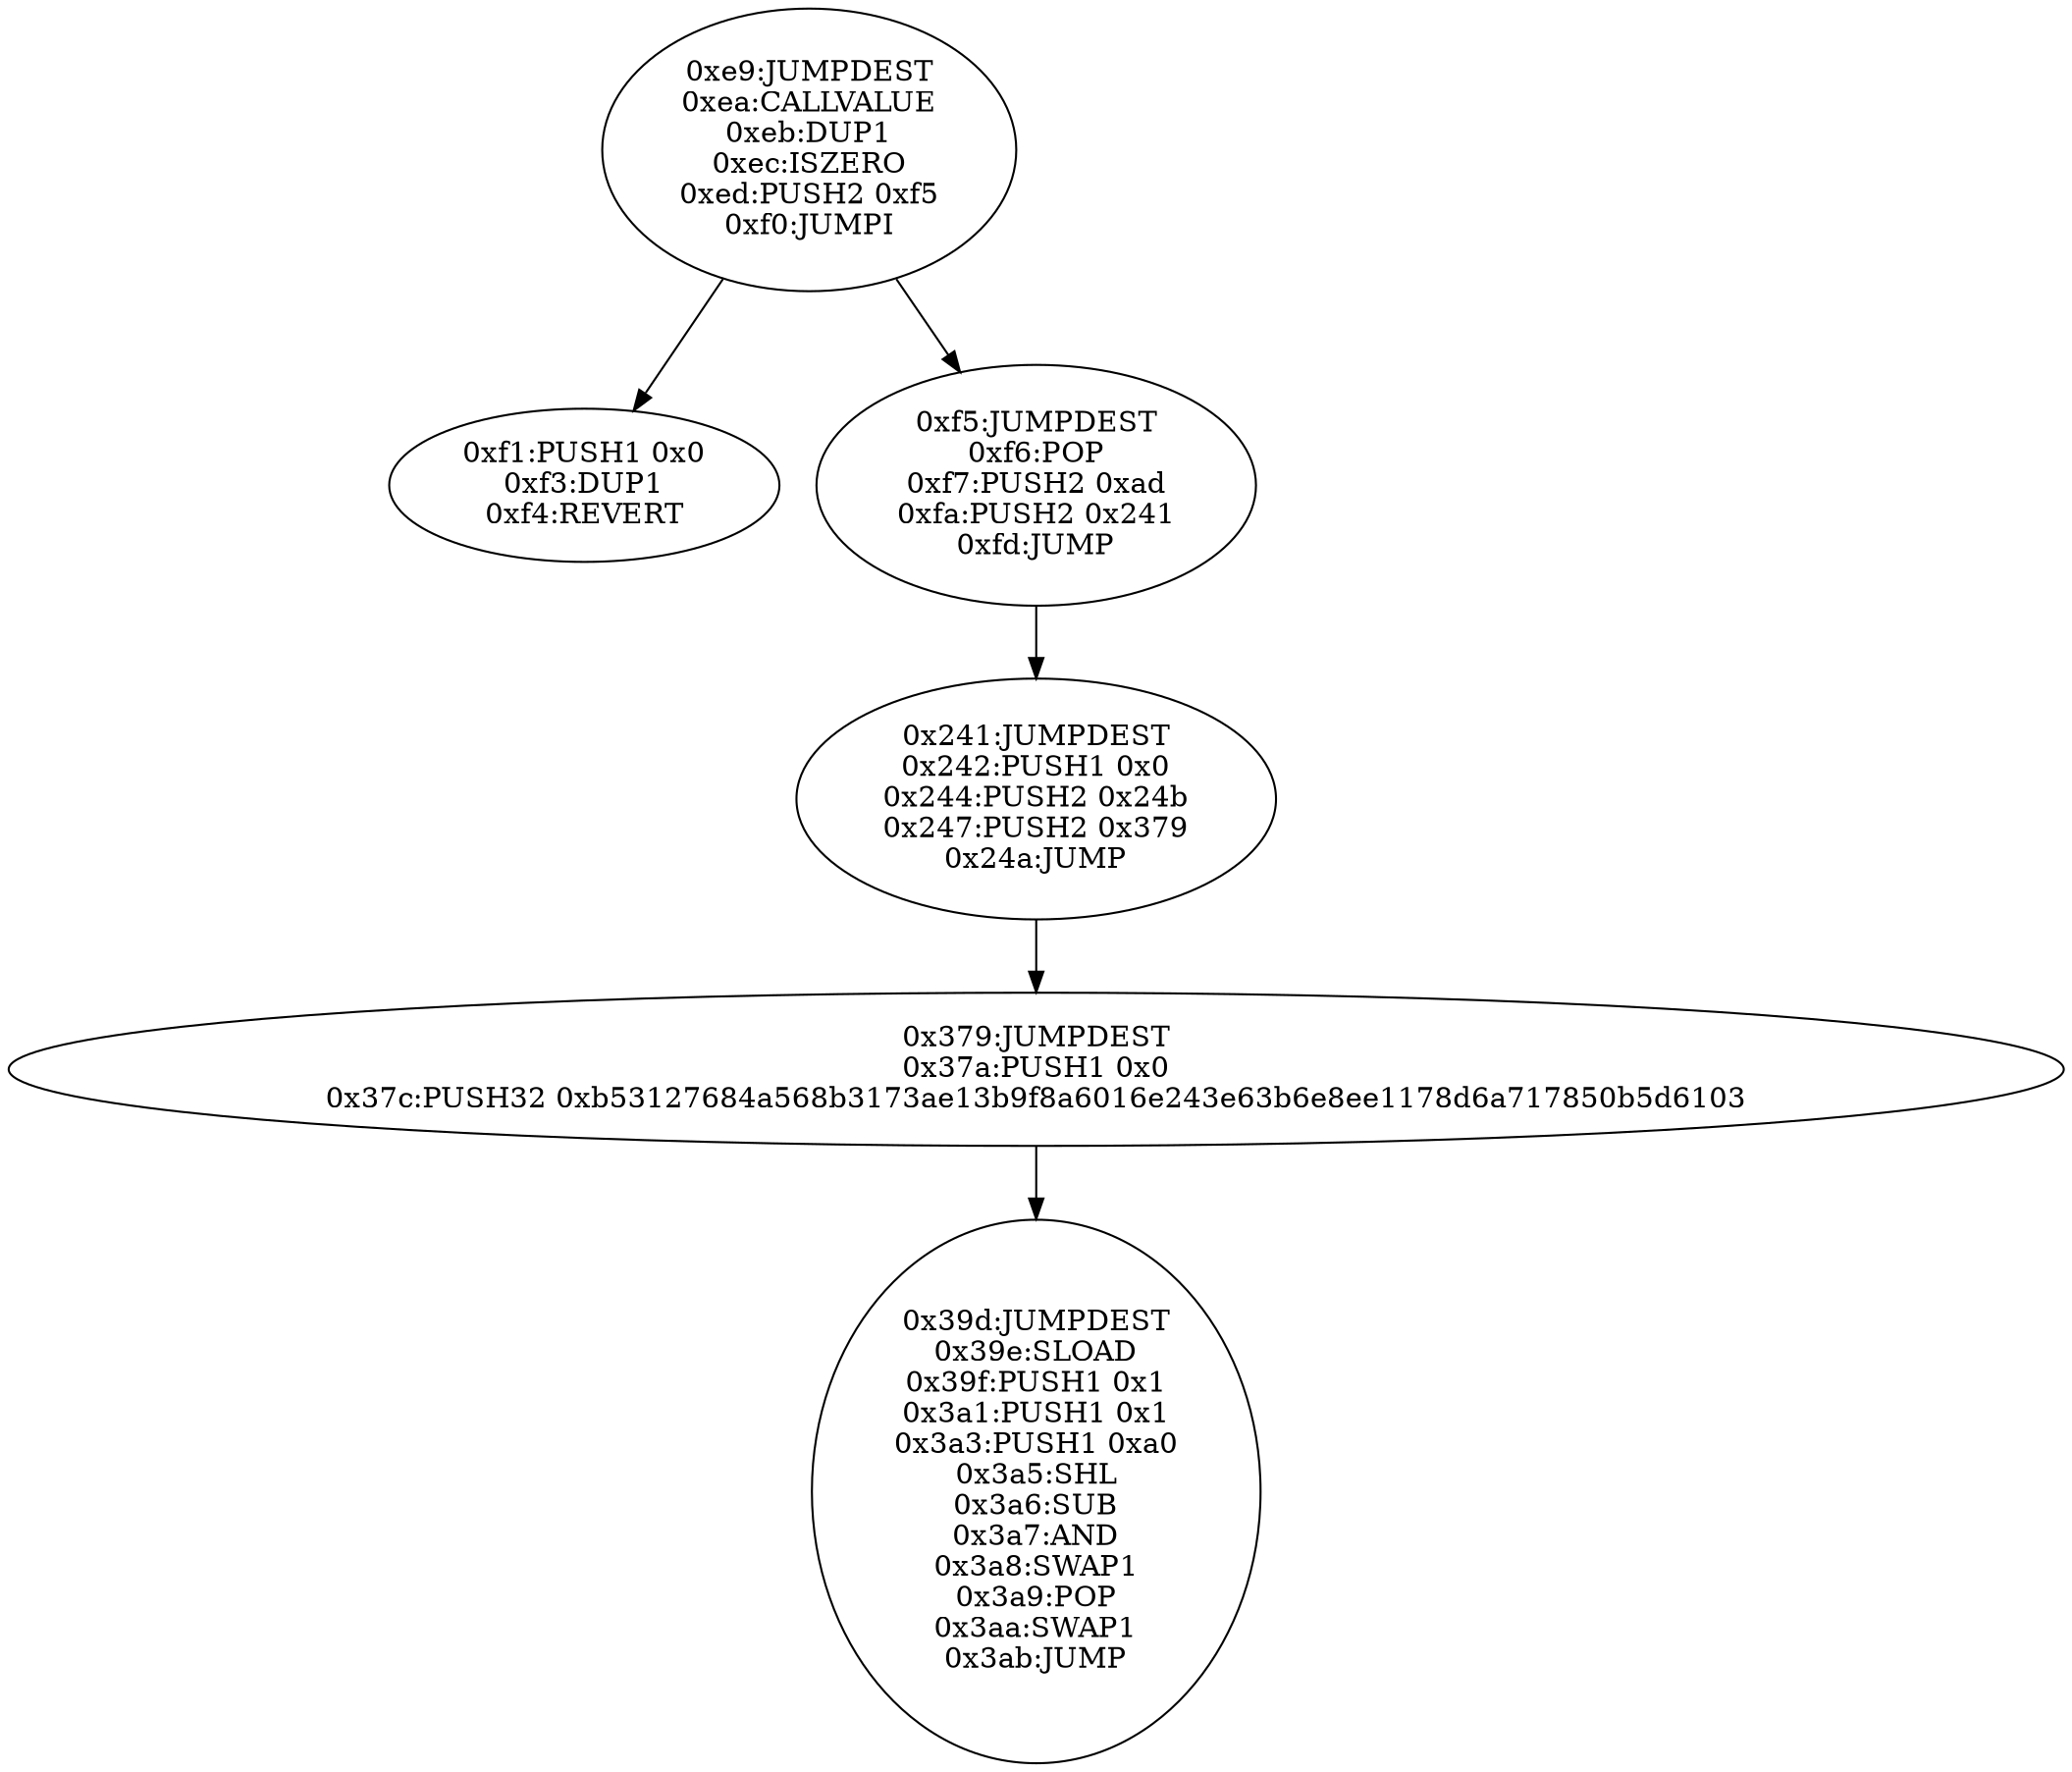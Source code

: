 digraph{
233[label="0xe9:JUMPDEST
0xea:CALLVALUE
0xeb:DUP1
0xec:ISZERO
0xed:PUSH2 0xf5
0xf0:JUMPI"]
233 -> 241
233 -> 245
241[label="0xf1:PUSH1 0x0
0xf3:DUP1
0xf4:REVERT"]
245[label="0xf5:JUMPDEST
0xf6:POP
0xf7:PUSH2 0xad
0xfa:PUSH2 0x241
0xfd:JUMP"]
245 -> 577
577[label="0x241:JUMPDEST
0x242:PUSH1 0x0
0x244:PUSH2 0x24b
0x247:PUSH2 0x379
0x24a:JUMP"]
577 -> 889
889[label="0x379:JUMPDEST
0x37a:PUSH1 0x0
0x37c:PUSH32 0xb53127684a568b3173ae13b9f8a6016e243e63b6e8ee1178d6a717850b5d6103"]
889 -> 925
925[label="0x39d:JUMPDEST
0x39e:SLOAD
0x39f:PUSH1 0x1
0x3a1:PUSH1 0x1
0x3a3:PUSH1 0xa0
0x3a5:SHL
0x3a6:SUB
0x3a7:AND
0x3a8:SWAP1
0x3a9:POP
0x3aa:SWAP1
0x3ab:JUMP"]

}